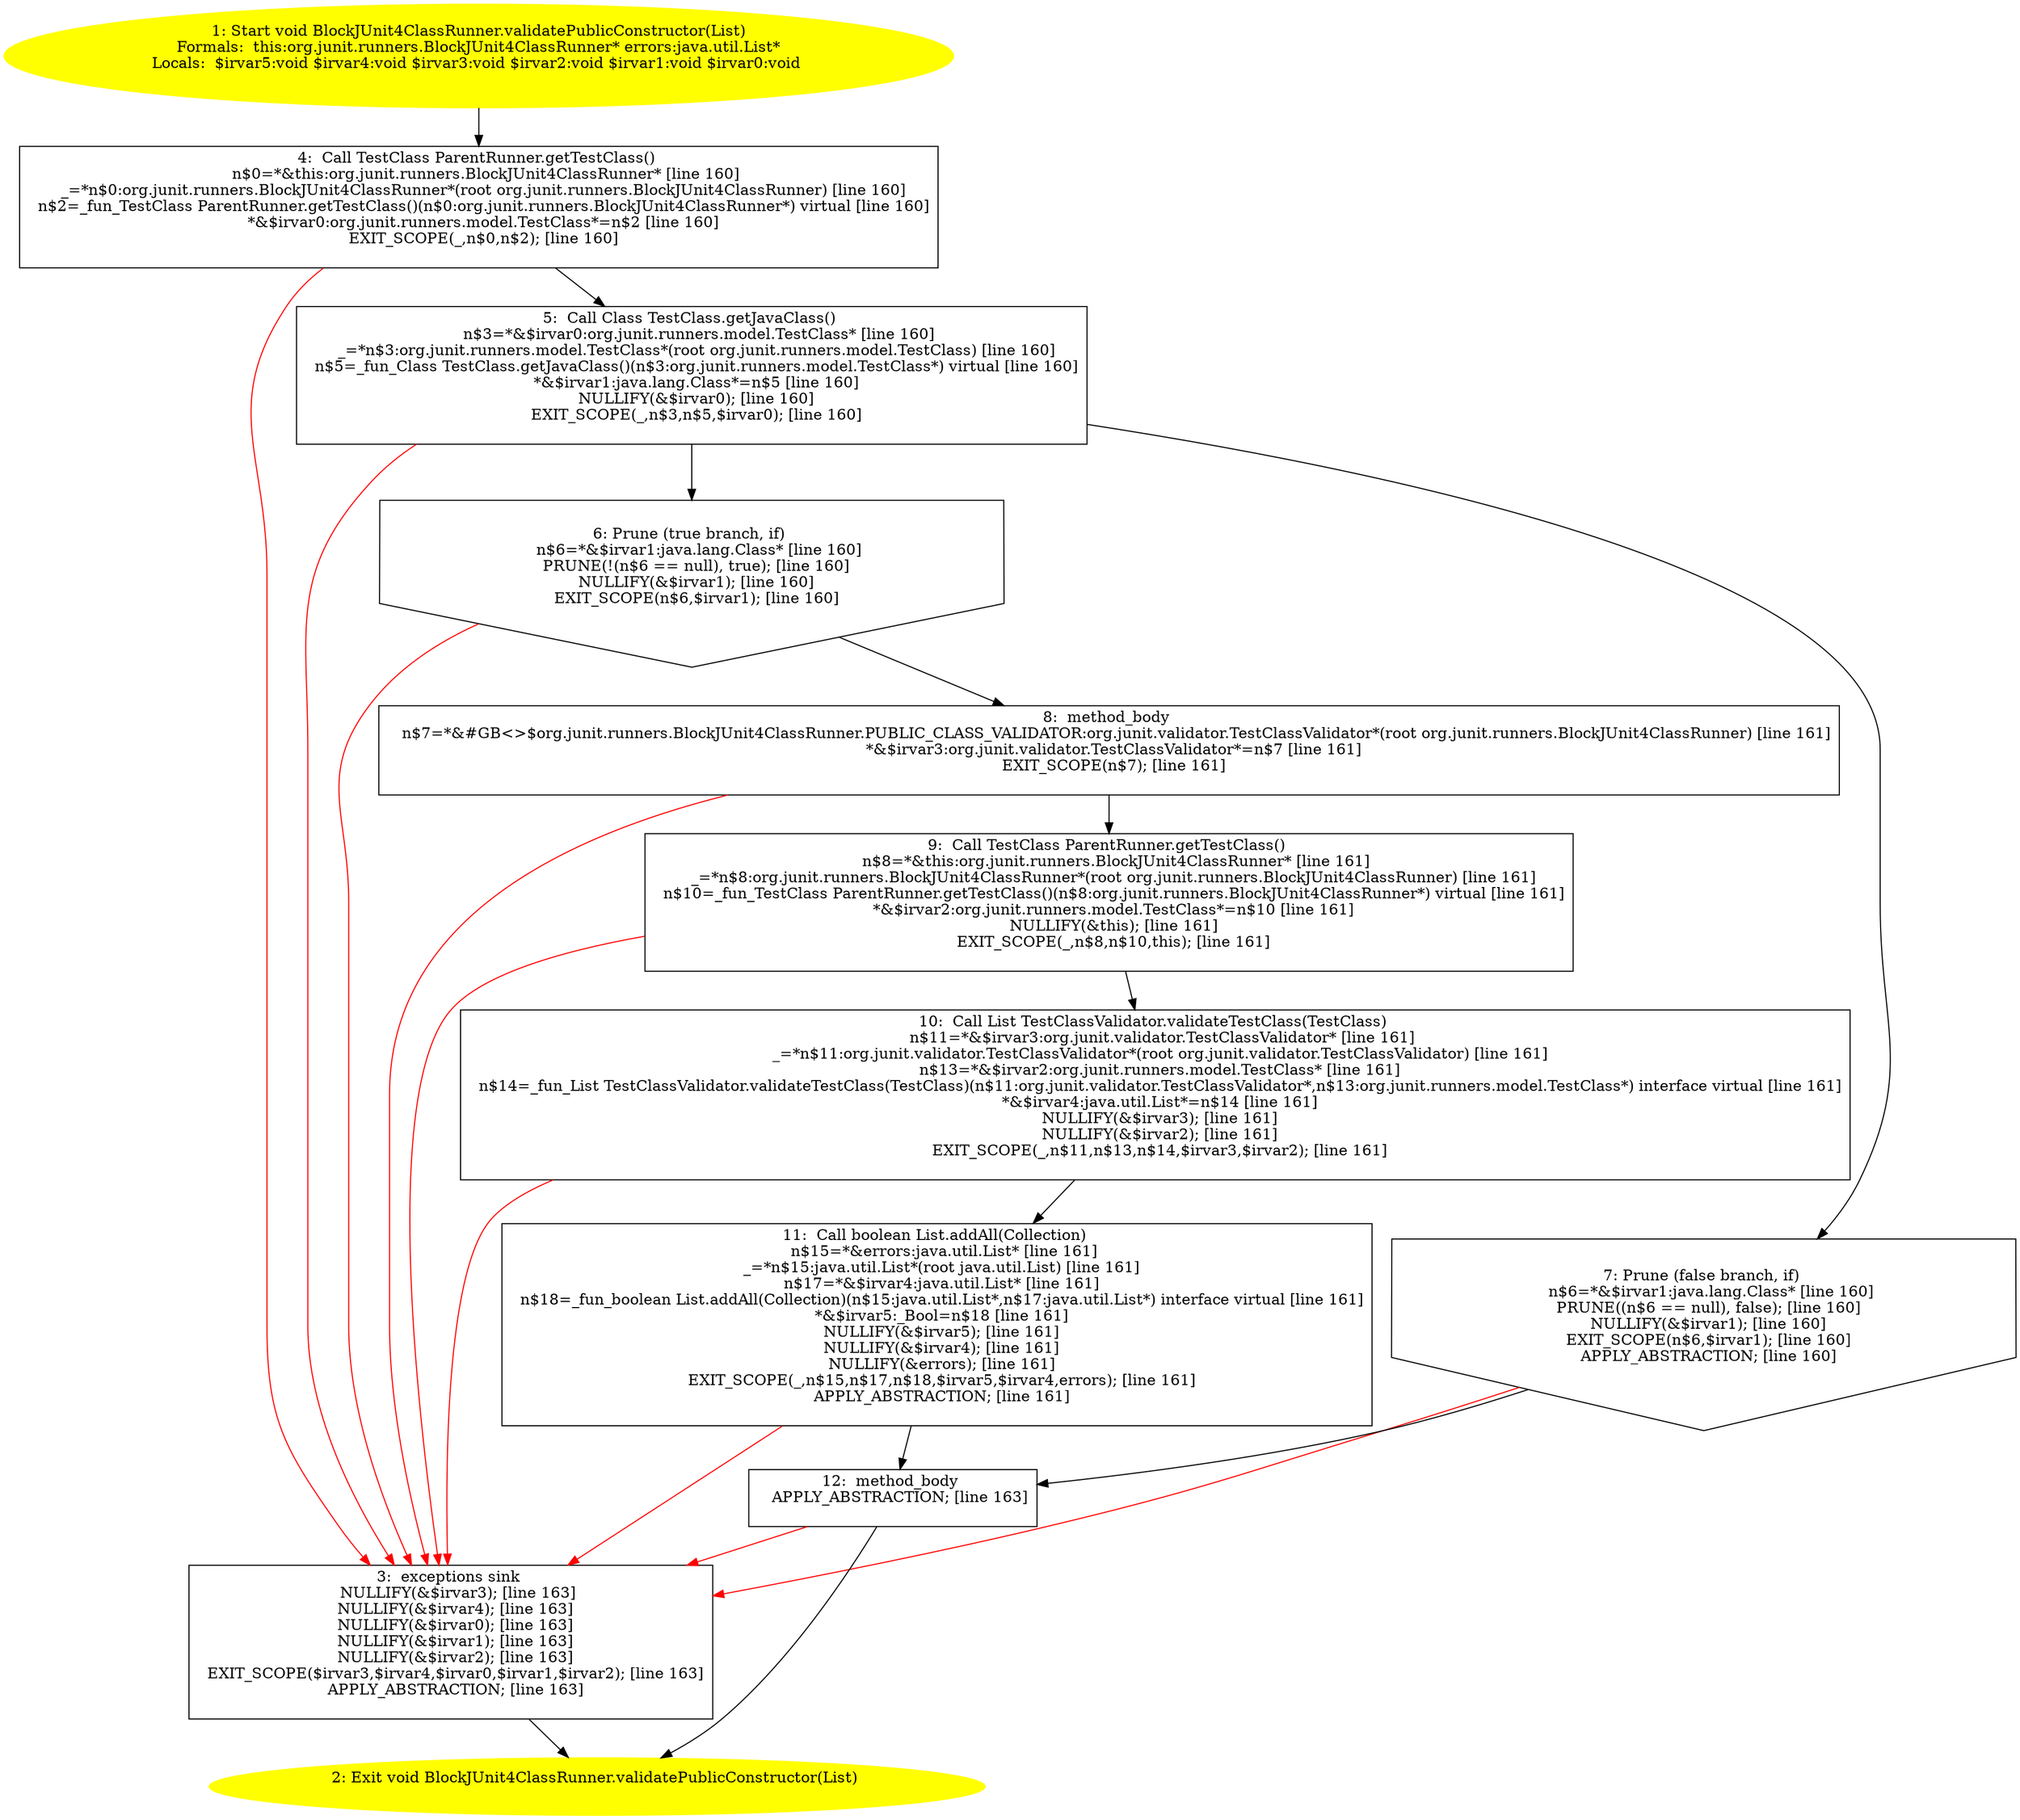 /* @generated */
digraph cfg {
"org.junit.runners.BlockJUnit4ClassRunner.validatePublicConstructor(java.util.List):void.aca7e52c0891e3996bc69a881d5b242a_1" [label="1: Start void BlockJUnit4ClassRunner.validatePublicConstructor(List)\nFormals:  this:org.junit.runners.BlockJUnit4ClassRunner* errors:java.util.List*\nLocals:  $irvar5:void $irvar4:void $irvar3:void $irvar2:void $irvar1:void $irvar0:void \n  " color=yellow style=filled]
	

	 "org.junit.runners.BlockJUnit4ClassRunner.validatePublicConstructor(java.util.List):void.aca7e52c0891e3996bc69a881d5b242a_1" -> "org.junit.runners.BlockJUnit4ClassRunner.validatePublicConstructor(java.util.List):void.aca7e52c0891e3996bc69a881d5b242a_4" ;
"org.junit.runners.BlockJUnit4ClassRunner.validatePublicConstructor(java.util.List):void.aca7e52c0891e3996bc69a881d5b242a_2" [label="2: Exit void BlockJUnit4ClassRunner.validatePublicConstructor(List) \n  " color=yellow style=filled]
	

"org.junit.runners.BlockJUnit4ClassRunner.validatePublicConstructor(java.util.List):void.aca7e52c0891e3996bc69a881d5b242a_3" [label="3:  exceptions sink \n   NULLIFY(&$irvar3); [line 163]\n  NULLIFY(&$irvar4); [line 163]\n  NULLIFY(&$irvar0); [line 163]\n  NULLIFY(&$irvar1); [line 163]\n  NULLIFY(&$irvar2); [line 163]\n  EXIT_SCOPE($irvar3,$irvar4,$irvar0,$irvar1,$irvar2); [line 163]\n  APPLY_ABSTRACTION; [line 163]\n " shape="box"]
	

	 "org.junit.runners.BlockJUnit4ClassRunner.validatePublicConstructor(java.util.List):void.aca7e52c0891e3996bc69a881d5b242a_3" -> "org.junit.runners.BlockJUnit4ClassRunner.validatePublicConstructor(java.util.List):void.aca7e52c0891e3996bc69a881d5b242a_2" ;
"org.junit.runners.BlockJUnit4ClassRunner.validatePublicConstructor(java.util.List):void.aca7e52c0891e3996bc69a881d5b242a_4" [label="4:  Call TestClass ParentRunner.getTestClass() \n   n$0=*&this:org.junit.runners.BlockJUnit4ClassRunner* [line 160]\n  _=*n$0:org.junit.runners.BlockJUnit4ClassRunner*(root org.junit.runners.BlockJUnit4ClassRunner) [line 160]\n  n$2=_fun_TestClass ParentRunner.getTestClass()(n$0:org.junit.runners.BlockJUnit4ClassRunner*) virtual [line 160]\n  *&$irvar0:org.junit.runners.model.TestClass*=n$2 [line 160]\n  EXIT_SCOPE(_,n$0,n$2); [line 160]\n " shape="box"]
	

	 "org.junit.runners.BlockJUnit4ClassRunner.validatePublicConstructor(java.util.List):void.aca7e52c0891e3996bc69a881d5b242a_4" -> "org.junit.runners.BlockJUnit4ClassRunner.validatePublicConstructor(java.util.List):void.aca7e52c0891e3996bc69a881d5b242a_5" ;
	 "org.junit.runners.BlockJUnit4ClassRunner.validatePublicConstructor(java.util.List):void.aca7e52c0891e3996bc69a881d5b242a_4" -> "org.junit.runners.BlockJUnit4ClassRunner.validatePublicConstructor(java.util.List):void.aca7e52c0891e3996bc69a881d5b242a_3" [color="red" ];
"org.junit.runners.BlockJUnit4ClassRunner.validatePublicConstructor(java.util.List):void.aca7e52c0891e3996bc69a881d5b242a_5" [label="5:  Call Class TestClass.getJavaClass() \n   n$3=*&$irvar0:org.junit.runners.model.TestClass* [line 160]\n  _=*n$3:org.junit.runners.model.TestClass*(root org.junit.runners.model.TestClass) [line 160]\n  n$5=_fun_Class TestClass.getJavaClass()(n$3:org.junit.runners.model.TestClass*) virtual [line 160]\n  *&$irvar1:java.lang.Class*=n$5 [line 160]\n  NULLIFY(&$irvar0); [line 160]\n  EXIT_SCOPE(_,n$3,n$5,$irvar0); [line 160]\n " shape="box"]
	

	 "org.junit.runners.BlockJUnit4ClassRunner.validatePublicConstructor(java.util.List):void.aca7e52c0891e3996bc69a881d5b242a_5" -> "org.junit.runners.BlockJUnit4ClassRunner.validatePublicConstructor(java.util.List):void.aca7e52c0891e3996bc69a881d5b242a_6" ;
	 "org.junit.runners.BlockJUnit4ClassRunner.validatePublicConstructor(java.util.List):void.aca7e52c0891e3996bc69a881d5b242a_5" -> "org.junit.runners.BlockJUnit4ClassRunner.validatePublicConstructor(java.util.List):void.aca7e52c0891e3996bc69a881d5b242a_7" ;
	 "org.junit.runners.BlockJUnit4ClassRunner.validatePublicConstructor(java.util.List):void.aca7e52c0891e3996bc69a881d5b242a_5" -> "org.junit.runners.BlockJUnit4ClassRunner.validatePublicConstructor(java.util.List):void.aca7e52c0891e3996bc69a881d5b242a_3" [color="red" ];
"org.junit.runners.BlockJUnit4ClassRunner.validatePublicConstructor(java.util.List):void.aca7e52c0891e3996bc69a881d5b242a_6" [label="6: Prune (true branch, if) \n   n$6=*&$irvar1:java.lang.Class* [line 160]\n  PRUNE(!(n$6 == null), true); [line 160]\n  NULLIFY(&$irvar1); [line 160]\n  EXIT_SCOPE(n$6,$irvar1); [line 160]\n " shape="invhouse"]
	

	 "org.junit.runners.BlockJUnit4ClassRunner.validatePublicConstructor(java.util.List):void.aca7e52c0891e3996bc69a881d5b242a_6" -> "org.junit.runners.BlockJUnit4ClassRunner.validatePublicConstructor(java.util.List):void.aca7e52c0891e3996bc69a881d5b242a_8" ;
	 "org.junit.runners.BlockJUnit4ClassRunner.validatePublicConstructor(java.util.List):void.aca7e52c0891e3996bc69a881d5b242a_6" -> "org.junit.runners.BlockJUnit4ClassRunner.validatePublicConstructor(java.util.List):void.aca7e52c0891e3996bc69a881d5b242a_3" [color="red" ];
"org.junit.runners.BlockJUnit4ClassRunner.validatePublicConstructor(java.util.List):void.aca7e52c0891e3996bc69a881d5b242a_7" [label="7: Prune (false branch, if) \n   n$6=*&$irvar1:java.lang.Class* [line 160]\n  PRUNE((n$6 == null), false); [line 160]\n  NULLIFY(&$irvar1); [line 160]\n  EXIT_SCOPE(n$6,$irvar1); [line 160]\n  APPLY_ABSTRACTION; [line 160]\n " shape="invhouse"]
	

	 "org.junit.runners.BlockJUnit4ClassRunner.validatePublicConstructor(java.util.List):void.aca7e52c0891e3996bc69a881d5b242a_7" -> "org.junit.runners.BlockJUnit4ClassRunner.validatePublicConstructor(java.util.List):void.aca7e52c0891e3996bc69a881d5b242a_12" ;
	 "org.junit.runners.BlockJUnit4ClassRunner.validatePublicConstructor(java.util.List):void.aca7e52c0891e3996bc69a881d5b242a_7" -> "org.junit.runners.BlockJUnit4ClassRunner.validatePublicConstructor(java.util.List):void.aca7e52c0891e3996bc69a881d5b242a_3" [color="red" ];
"org.junit.runners.BlockJUnit4ClassRunner.validatePublicConstructor(java.util.List):void.aca7e52c0891e3996bc69a881d5b242a_8" [label="8:  method_body \n   n$7=*&#GB<>$org.junit.runners.BlockJUnit4ClassRunner.PUBLIC_CLASS_VALIDATOR:org.junit.validator.TestClassValidator*(root org.junit.runners.BlockJUnit4ClassRunner) [line 161]\n  *&$irvar3:org.junit.validator.TestClassValidator*=n$7 [line 161]\n  EXIT_SCOPE(n$7); [line 161]\n " shape="box"]
	

	 "org.junit.runners.BlockJUnit4ClassRunner.validatePublicConstructor(java.util.List):void.aca7e52c0891e3996bc69a881d5b242a_8" -> "org.junit.runners.BlockJUnit4ClassRunner.validatePublicConstructor(java.util.List):void.aca7e52c0891e3996bc69a881d5b242a_9" ;
	 "org.junit.runners.BlockJUnit4ClassRunner.validatePublicConstructor(java.util.List):void.aca7e52c0891e3996bc69a881d5b242a_8" -> "org.junit.runners.BlockJUnit4ClassRunner.validatePublicConstructor(java.util.List):void.aca7e52c0891e3996bc69a881d5b242a_3" [color="red" ];
"org.junit.runners.BlockJUnit4ClassRunner.validatePublicConstructor(java.util.List):void.aca7e52c0891e3996bc69a881d5b242a_9" [label="9:  Call TestClass ParentRunner.getTestClass() \n   n$8=*&this:org.junit.runners.BlockJUnit4ClassRunner* [line 161]\n  _=*n$8:org.junit.runners.BlockJUnit4ClassRunner*(root org.junit.runners.BlockJUnit4ClassRunner) [line 161]\n  n$10=_fun_TestClass ParentRunner.getTestClass()(n$8:org.junit.runners.BlockJUnit4ClassRunner*) virtual [line 161]\n  *&$irvar2:org.junit.runners.model.TestClass*=n$10 [line 161]\n  NULLIFY(&this); [line 161]\n  EXIT_SCOPE(_,n$8,n$10,this); [line 161]\n " shape="box"]
	

	 "org.junit.runners.BlockJUnit4ClassRunner.validatePublicConstructor(java.util.List):void.aca7e52c0891e3996bc69a881d5b242a_9" -> "org.junit.runners.BlockJUnit4ClassRunner.validatePublicConstructor(java.util.List):void.aca7e52c0891e3996bc69a881d5b242a_10" ;
	 "org.junit.runners.BlockJUnit4ClassRunner.validatePublicConstructor(java.util.List):void.aca7e52c0891e3996bc69a881d5b242a_9" -> "org.junit.runners.BlockJUnit4ClassRunner.validatePublicConstructor(java.util.List):void.aca7e52c0891e3996bc69a881d5b242a_3" [color="red" ];
"org.junit.runners.BlockJUnit4ClassRunner.validatePublicConstructor(java.util.List):void.aca7e52c0891e3996bc69a881d5b242a_10" [label="10:  Call List TestClassValidator.validateTestClass(TestClass) \n   n$11=*&$irvar3:org.junit.validator.TestClassValidator* [line 161]\n  _=*n$11:org.junit.validator.TestClassValidator*(root org.junit.validator.TestClassValidator) [line 161]\n  n$13=*&$irvar2:org.junit.runners.model.TestClass* [line 161]\n  n$14=_fun_List TestClassValidator.validateTestClass(TestClass)(n$11:org.junit.validator.TestClassValidator*,n$13:org.junit.runners.model.TestClass*) interface virtual [line 161]\n  *&$irvar4:java.util.List*=n$14 [line 161]\n  NULLIFY(&$irvar3); [line 161]\n  NULLIFY(&$irvar2); [line 161]\n  EXIT_SCOPE(_,n$11,n$13,n$14,$irvar3,$irvar2); [line 161]\n " shape="box"]
	

	 "org.junit.runners.BlockJUnit4ClassRunner.validatePublicConstructor(java.util.List):void.aca7e52c0891e3996bc69a881d5b242a_10" -> "org.junit.runners.BlockJUnit4ClassRunner.validatePublicConstructor(java.util.List):void.aca7e52c0891e3996bc69a881d5b242a_11" ;
	 "org.junit.runners.BlockJUnit4ClassRunner.validatePublicConstructor(java.util.List):void.aca7e52c0891e3996bc69a881d5b242a_10" -> "org.junit.runners.BlockJUnit4ClassRunner.validatePublicConstructor(java.util.List):void.aca7e52c0891e3996bc69a881d5b242a_3" [color="red" ];
"org.junit.runners.BlockJUnit4ClassRunner.validatePublicConstructor(java.util.List):void.aca7e52c0891e3996bc69a881d5b242a_11" [label="11:  Call boolean List.addAll(Collection) \n   n$15=*&errors:java.util.List* [line 161]\n  _=*n$15:java.util.List*(root java.util.List) [line 161]\n  n$17=*&$irvar4:java.util.List* [line 161]\n  n$18=_fun_boolean List.addAll(Collection)(n$15:java.util.List*,n$17:java.util.List*) interface virtual [line 161]\n  *&$irvar5:_Bool=n$18 [line 161]\n  NULLIFY(&$irvar5); [line 161]\n  NULLIFY(&$irvar4); [line 161]\n  NULLIFY(&errors); [line 161]\n  EXIT_SCOPE(_,n$15,n$17,n$18,$irvar5,$irvar4,errors); [line 161]\n  APPLY_ABSTRACTION; [line 161]\n " shape="box"]
	

	 "org.junit.runners.BlockJUnit4ClassRunner.validatePublicConstructor(java.util.List):void.aca7e52c0891e3996bc69a881d5b242a_11" -> "org.junit.runners.BlockJUnit4ClassRunner.validatePublicConstructor(java.util.List):void.aca7e52c0891e3996bc69a881d5b242a_12" ;
	 "org.junit.runners.BlockJUnit4ClassRunner.validatePublicConstructor(java.util.List):void.aca7e52c0891e3996bc69a881d5b242a_11" -> "org.junit.runners.BlockJUnit4ClassRunner.validatePublicConstructor(java.util.List):void.aca7e52c0891e3996bc69a881d5b242a_3" [color="red" ];
"org.junit.runners.BlockJUnit4ClassRunner.validatePublicConstructor(java.util.List):void.aca7e52c0891e3996bc69a881d5b242a_12" [label="12:  method_body \n   APPLY_ABSTRACTION; [line 163]\n " shape="box"]
	

	 "org.junit.runners.BlockJUnit4ClassRunner.validatePublicConstructor(java.util.List):void.aca7e52c0891e3996bc69a881d5b242a_12" -> "org.junit.runners.BlockJUnit4ClassRunner.validatePublicConstructor(java.util.List):void.aca7e52c0891e3996bc69a881d5b242a_2" ;
	 "org.junit.runners.BlockJUnit4ClassRunner.validatePublicConstructor(java.util.List):void.aca7e52c0891e3996bc69a881d5b242a_12" -> "org.junit.runners.BlockJUnit4ClassRunner.validatePublicConstructor(java.util.List):void.aca7e52c0891e3996bc69a881d5b242a_3" [color="red" ];
}
